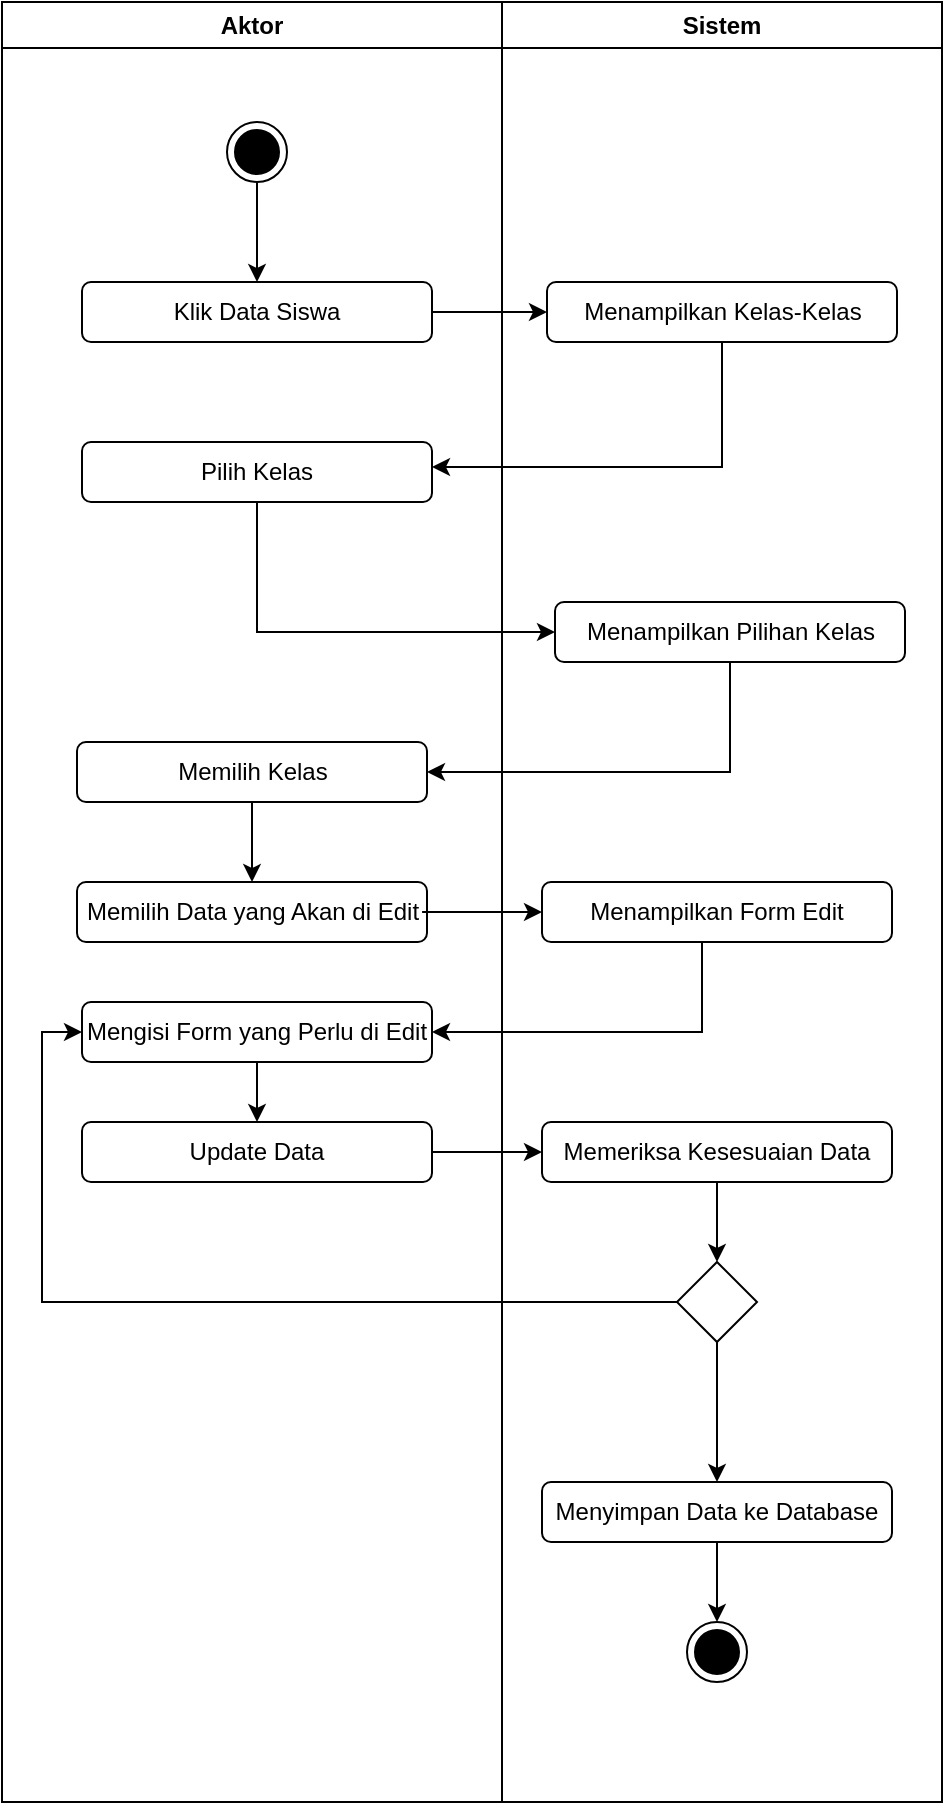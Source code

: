 <mxfile version="21.6.5" type="github">
  <diagram id="kgpKYQtTHZ0yAKxKKP6v" name="Page-1">
    <mxGraphModel dx="839" dy="785" grid="1" gridSize="10" guides="1" tooltips="1" connect="1" arrows="1" fold="1" page="1" pageScale="1" pageWidth="850" pageHeight="1100" math="0" shadow="0">
      <root>
        <mxCell id="0" />
        <mxCell id="1" parent="0" />
        <mxCell id="v3ZjU44f4ItKbDlVjQA1-1" value="Aktor" style="swimlane;whiteSpace=wrap;html=1;" vertex="1" parent="1">
          <mxGeometry x="180" y="80" width="250" height="900" as="geometry" />
        </mxCell>
        <mxCell id="v3ZjU44f4ItKbDlVjQA1-36" style="edgeStyle=orthogonalEdgeStyle;rounded=0;orthogonalLoop=1;jettySize=auto;html=1;entryX=0.5;entryY=0;entryDx=0;entryDy=0;" edge="1" parent="v3ZjU44f4ItKbDlVjQA1-1" source="v3ZjU44f4ItKbDlVjQA1-3" target="v3ZjU44f4ItKbDlVjQA1-21">
          <mxGeometry relative="1" as="geometry" />
        </mxCell>
        <mxCell id="v3ZjU44f4ItKbDlVjQA1-3" value="" style="ellipse;html=1;shape=endState;fillColor=#000000;strokeColor=#000000;" vertex="1" parent="v3ZjU44f4ItKbDlVjQA1-1">
          <mxGeometry x="112.5" y="60" width="30" height="30" as="geometry" />
        </mxCell>
        <mxCell id="v3ZjU44f4ItKbDlVjQA1-21" value="Klik Data Siswa" style="rounded=1;whiteSpace=wrap;html=1;" vertex="1" parent="v3ZjU44f4ItKbDlVjQA1-1">
          <mxGeometry x="40" y="140" width="175" height="30" as="geometry" />
        </mxCell>
        <mxCell id="v3ZjU44f4ItKbDlVjQA1-22" value="Pilih Kelas" style="rounded=1;whiteSpace=wrap;html=1;" vertex="1" parent="v3ZjU44f4ItKbDlVjQA1-1">
          <mxGeometry x="40" y="220" width="175" height="30" as="geometry" />
        </mxCell>
        <mxCell id="v3ZjU44f4ItKbDlVjQA1-42" style="edgeStyle=orthogonalEdgeStyle;rounded=0;orthogonalLoop=1;jettySize=auto;html=1;entryX=0.5;entryY=0;entryDx=0;entryDy=0;" edge="1" parent="v3ZjU44f4ItKbDlVjQA1-1" source="v3ZjU44f4ItKbDlVjQA1-25" target="v3ZjU44f4ItKbDlVjQA1-27">
          <mxGeometry relative="1" as="geometry" />
        </mxCell>
        <mxCell id="v3ZjU44f4ItKbDlVjQA1-25" value="Memilih Kelas" style="rounded=1;whiteSpace=wrap;html=1;" vertex="1" parent="v3ZjU44f4ItKbDlVjQA1-1">
          <mxGeometry x="37.5" y="370" width="175" height="30" as="geometry" />
        </mxCell>
        <mxCell id="v3ZjU44f4ItKbDlVjQA1-27" value="Memilih Data yang Akan di Edit" style="rounded=1;whiteSpace=wrap;html=1;" vertex="1" parent="v3ZjU44f4ItKbDlVjQA1-1">
          <mxGeometry x="37.5" y="440" width="175" height="30" as="geometry" />
        </mxCell>
        <mxCell id="v3ZjU44f4ItKbDlVjQA1-28" value="Update Data" style="rounded=1;whiteSpace=wrap;html=1;" vertex="1" parent="v3ZjU44f4ItKbDlVjQA1-1">
          <mxGeometry x="40" y="560" width="175" height="30" as="geometry" />
        </mxCell>
        <mxCell id="v3ZjU44f4ItKbDlVjQA1-38" style="edgeStyle=orthogonalEdgeStyle;rounded=0;orthogonalLoop=1;jettySize=auto;html=1;entryX=1;entryY=0.75;entryDx=0;entryDy=0;" edge="1" parent="v3ZjU44f4ItKbDlVjQA1-1">
          <mxGeometry relative="1" as="geometry">
            <mxPoint x="360" y="160" as="sourcePoint" />
            <mxPoint x="215" y="232.5" as="targetPoint" />
            <Array as="points">
              <mxPoint x="360" y="233" />
            </Array>
          </mxGeometry>
        </mxCell>
        <mxCell id="v3ZjU44f4ItKbDlVjQA1-46" style="edgeStyle=orthogonalEdgeStyle;rounded=0;orthogonalLoop=1;jettySize=auto;html=1;entryX=0.5;entryY=0;entryDx=0;entryDy=0;" edge="1" parent="v3ZjU44f4ItKbDlVjQA1-1" source="v3ZjU44f4ItKbDlVjQA1-44" target="v3ZjU44f4ItKbDlVjQA1-28">
          <mxGeometry relative="1" as="geometry" />
        </mxCell>
        <mxCell id="v3ZjU44f4ItKbDlVjQA1-44" value="Mengisi Form yang Perlu di Edit" style="rounded=1;whiteSpace=wrap;html=1;" vertex="1" parent="v3ZjU44f4ItKbDlVjQA1-1">
          <mxGeometry x="40" y="500" width="175" height="30" as="geometry" />
        </mxCell>
        <mxCell id="v3ZjU44f4ItKbDlVjQA1-2" value="Sistem" style="swimlane;whiteSpace=wrap;html=1;" vertex="1" parent="1">
          <mxGeometry x="430" y="80" width="220" height="900" as="geometry" />
        </mxCell>
        <mxCell id="v3ZjU44f4ItKbDlVjQA1-23" value="Menampilkan Kelas-Kelas" style="rounded=1;whiteSpace=wrap;html=1;" vertex="1" parent="v3ZjU44f4ItKbDlVjQA1-2">
          <mxGeometry x="22.5" y="140" width="175" height="30" as="geometry" />
        </mxCell>
        <mxCell id="v3ZjU44f4ItKbDlVjQA1-24" value="Menampilkan Pilihan Kelas" style="rounded=1;whiteSpace=wrap;html=1;" vertex="1" parent="v3ZjU44f4ItKbDlVjQA1-2">
          <mxGeometry x="26.5" y="300" width="175" height="30" as="geometry" />
        </mxCell>
        <mxCell id="v3ZjU44f4ItKbDlVjQA1-26" value="Menampilkan Form Edit" style="rounded=1;whiteSpace=wrap;html=1;" vertex="1" parent="v3ZjU44f4ItKbDlVjQA1-2">
          <mxGeometry x="20" y="440" width="175" height="30" as="geometry" />
        </mxCell>
        <mxCell id="v3ZjU44f4ItKbDlVjQA1-54" style="edgeStyle=orthogonalEdgeStyle;rounded=0;orthogonalLoop=1;jettySize=auto;html=1;entryX=0.5;entryY=0;entryDx=0;entryDy=0;" edge="1" parent="v3ZjU44f4ItKbDlVjQA1-2" source="v3ZjU44f4ItKbDlVjQA1-51" target="v3ZjU44f4ItKbDlVjQA1-52">
          <mxGeometry relative="1" as="geometry" />
        </mxCell>
        <mxCell id="v3ZjU44f4ItKbDlVjQA1-51" value="Memeriksa Kesesuaian Data" style="rounded=1;whiteSpace=wrap;html=1;" vertex="1" parent="v3ZjU44f4ItKbDlVjQA1-2">
          <mxGeometry x="20" y="560" width="175" height="30" as="geometry" />
        </mxCell>
        <mxCell id="v3ZjU44f4ItKbDlVjQA1-55" style="edgeStyle=orthogonalEdgeStyle;rounded=0;orthogonalLoop=1;jettySize=auto;html=1;" edge="1" parent="v3ZjU44f4ItKbDlVjQA1-2" source="v3ZjU44f4ItKbDlVjQA1-52" target="v3ZjU44f4ItKbDlVjQA1-53">
          <mxGeometry relative="1" as="geometry" />
        </mxCell>
        <mxCell id="v3ZjU44f4ItKbDlVjQA1-52" value="" style="rhombus;whiteSpace=wrap;html=1;" vertex="1" parent="v3ZjU44f4ItKbDlVjQA1-2">
          <mxGeometry x="87.5" y="630" width="40" height="40" as="geometry" />
        </mxCell>
        <mxCell id="v3ZjU44f4ItKbDlVjQA1-57" style="edgeStyle=orthogonalEdgeStyle;rounded=0;orthogonalLoop=1;jettySize=auto;html=1;" edge="1" parent="v3ZjU44f4ItKbDlVjQA1-2" source="v3ZjU44f4ItKbDlVjQA1-53" target="v3ZjU44f4ItKbDlVjQA1-30">
          <mxGeometry relative="1" as="geometry" />
        </mxCell>
        <mxCell id="v3ZjU44f4ItKbDlVjQA1-53" value="Menyimpan Data ke Database" style="rounded=1;whiteSpace=wrap;html=1;" vertex="1" parent="v3ZjU44f4ItKbDlVjQA1-2">
          <mxGeometry x="20" y="740" width="175" height="30" as="geometry" />
        </mxCell>
        <mxCell id="v3ZjU44f4ItKbDlVjQA1-30" value="" style="ellipse;html=1;shape=endState;fillColor=#000000;strokeColor=#000000;" vertex="1" parent="v3ZjU44f4ItKbDlVjQA1-2">
          <mxGeometry x="92.5" y="810" width="30" height="30" as="geometry" />
        </mxCell>
        <mxCell id="v3ZjU44f4ItKbDlVjQA1-37" style="edgeStyle=orthogonalEdgeStyle;rounded=0;orthogonalLoop=1;jettySize=auto;html=1;exitX=1;exitY=0.5;exitDx=0;exitDy=0;entryX=0;entryY=0.5;entryDx=0;entryDy=0;" edge="1" parent="1" source="v3ZjU44f4ItKbDlVjQA1-21" target="v3ZjU44f4ItKbDlVjQA1-23">
          <mxGeometry relative="1" as="geometry" />
        </mxCell>
        <mxCell id="v3ZjU44f4ItKbDlVjQA1-39" style="edgeStyle=orthogonalEdgeStyle;rounded=0;orthogonalLoop=1;jettySize=auto;html=1;" edge="1" parent="1" source="v3ZjU44f4ItKbDlVjQA1-22" target="v3ZjU44f4ItKbDlVjQA1-24">
          <mxGeometry relative="1" as="geometry">
            <Array as="points">
              <mxPoint x="308" y="395" />
            </Array>
          </mxGeometry>
        </mxCell>
        <mxCell id="v3ZjU44f4ItKbDlVjQA1-40" style="edgeStyle=orthogonalEdgeStyle;rounded=0;orthogonalLoop=1;jettySize=auto;html=1;" edge="1" parent="1" source="v3ZjU44f4ItKbDlVjQA1-24" target="v3ZjU44f4ItKbDlVjQA1-25">
          <mxGeometry relative="1" as="geometry">
            <Array as="points">
              <mxPoint x="544" y="465" />
            </Array>
          </mxGeometry>
        </mxCell>
        <mxCell id="v3ZjU44f4ItKbDlVjQA1-43" style="edgeStyle=orthogonalEdgeStyle;rounded=0;orthogonalLoop=1;jettySize=auto;html=1;exitX=0.986;exitY=0.5;exitDx=0;exitDy=0;entryX=0;entryY=0.5;entryDx=0;entryDy=0;exitPerimeter=0;" edge="1" parent="1" source="v3ZjU44f4ItKbDlVjQA1-27" target="v3ZjU44f4ItKbDlVjQA1-26">
          <mxGeometry relative="1" as="geometry" />
        </mxCell>
        <mxCell id="v3ZjU44f4ItKbDlVjQA1-45" style="edgeStyle=orthogonalEdgeStyle;rounded=0;orthogonalLoop=1;jettySize=auto;html=1;entryX=1;entryY=0.5;entryDx=0;entryDy=0;" edge="1" parent="1" source="v3ZjU44f4ItKbDlVjQA1-26" target="v3ZjU44f4ItKbDlVjQA1-44">
          <mxGeometry relative="1" as="geometry">
            <Array as="points">
              <mxPoint x="530" y="595" />
            </Array>
          </mxGeometry>
        </mxCell>
        <mxCell id="v3ZjU44f4ItKbDlVjQA1-48" style="edgeStyle=orthogonalEdgeStyle;rounded=0;orthogonalLoop=1;jettySize=auto;html=1;" edge="1" parent="1" source="v3ZjU44f4ItKbDlVjQA1-28">
          <mxGeometry relative="1" as="geometry">
            <mxPoint x="450" y="655" as="targetPoint" />
          </mxGeometry>
        </mxCell>
        <mxCell id="v3ZjU44f4ItKbDlVjQA1-56" style="edgeStyle=orthogonalEdgeStyle;rounded=0;orthogonalLoop=1;jettySize=auto;html=1;entryX=0;entryY=0.5;entryDx=0;entryDy=0;" edge="1" parent="1" source="v3ZjU44f4ItKbDlVjQA1-52" target="v3ZjU44f4ItKbDlVjQA1-44">
          <mxGeometry relative="1" as="geometry" />
        </mxCell>
      </root>
    </mxGraphModel>
  </diagram>
</mxfile>
